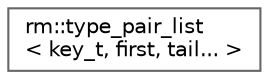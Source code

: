 digraph "Иерархия классов. Графический вид."
{
 // LATEX_PDF_SIZE
  bgcolor="transparent";
  edge [fontname=Helvetica,fontsize=10,labelfontname=Helvetica,labelfontsize=10];
  node [fontname=Helvetica,fontsize=10,shape=box,height=0.2,width=0.4];
  rankdir="LR";
  Node0 [id="Node000000",label="rm::type_pair_list\l\< key_t, first, tail... \>",height=0.2,width=0.4,color="grey40", fillcolor="white", style="filled",URL="$structrm_1_1type__pair__list_3_01key__t_00_01first_00_01tail_8_8_8_01_4.html",tooltip=" "];
}
